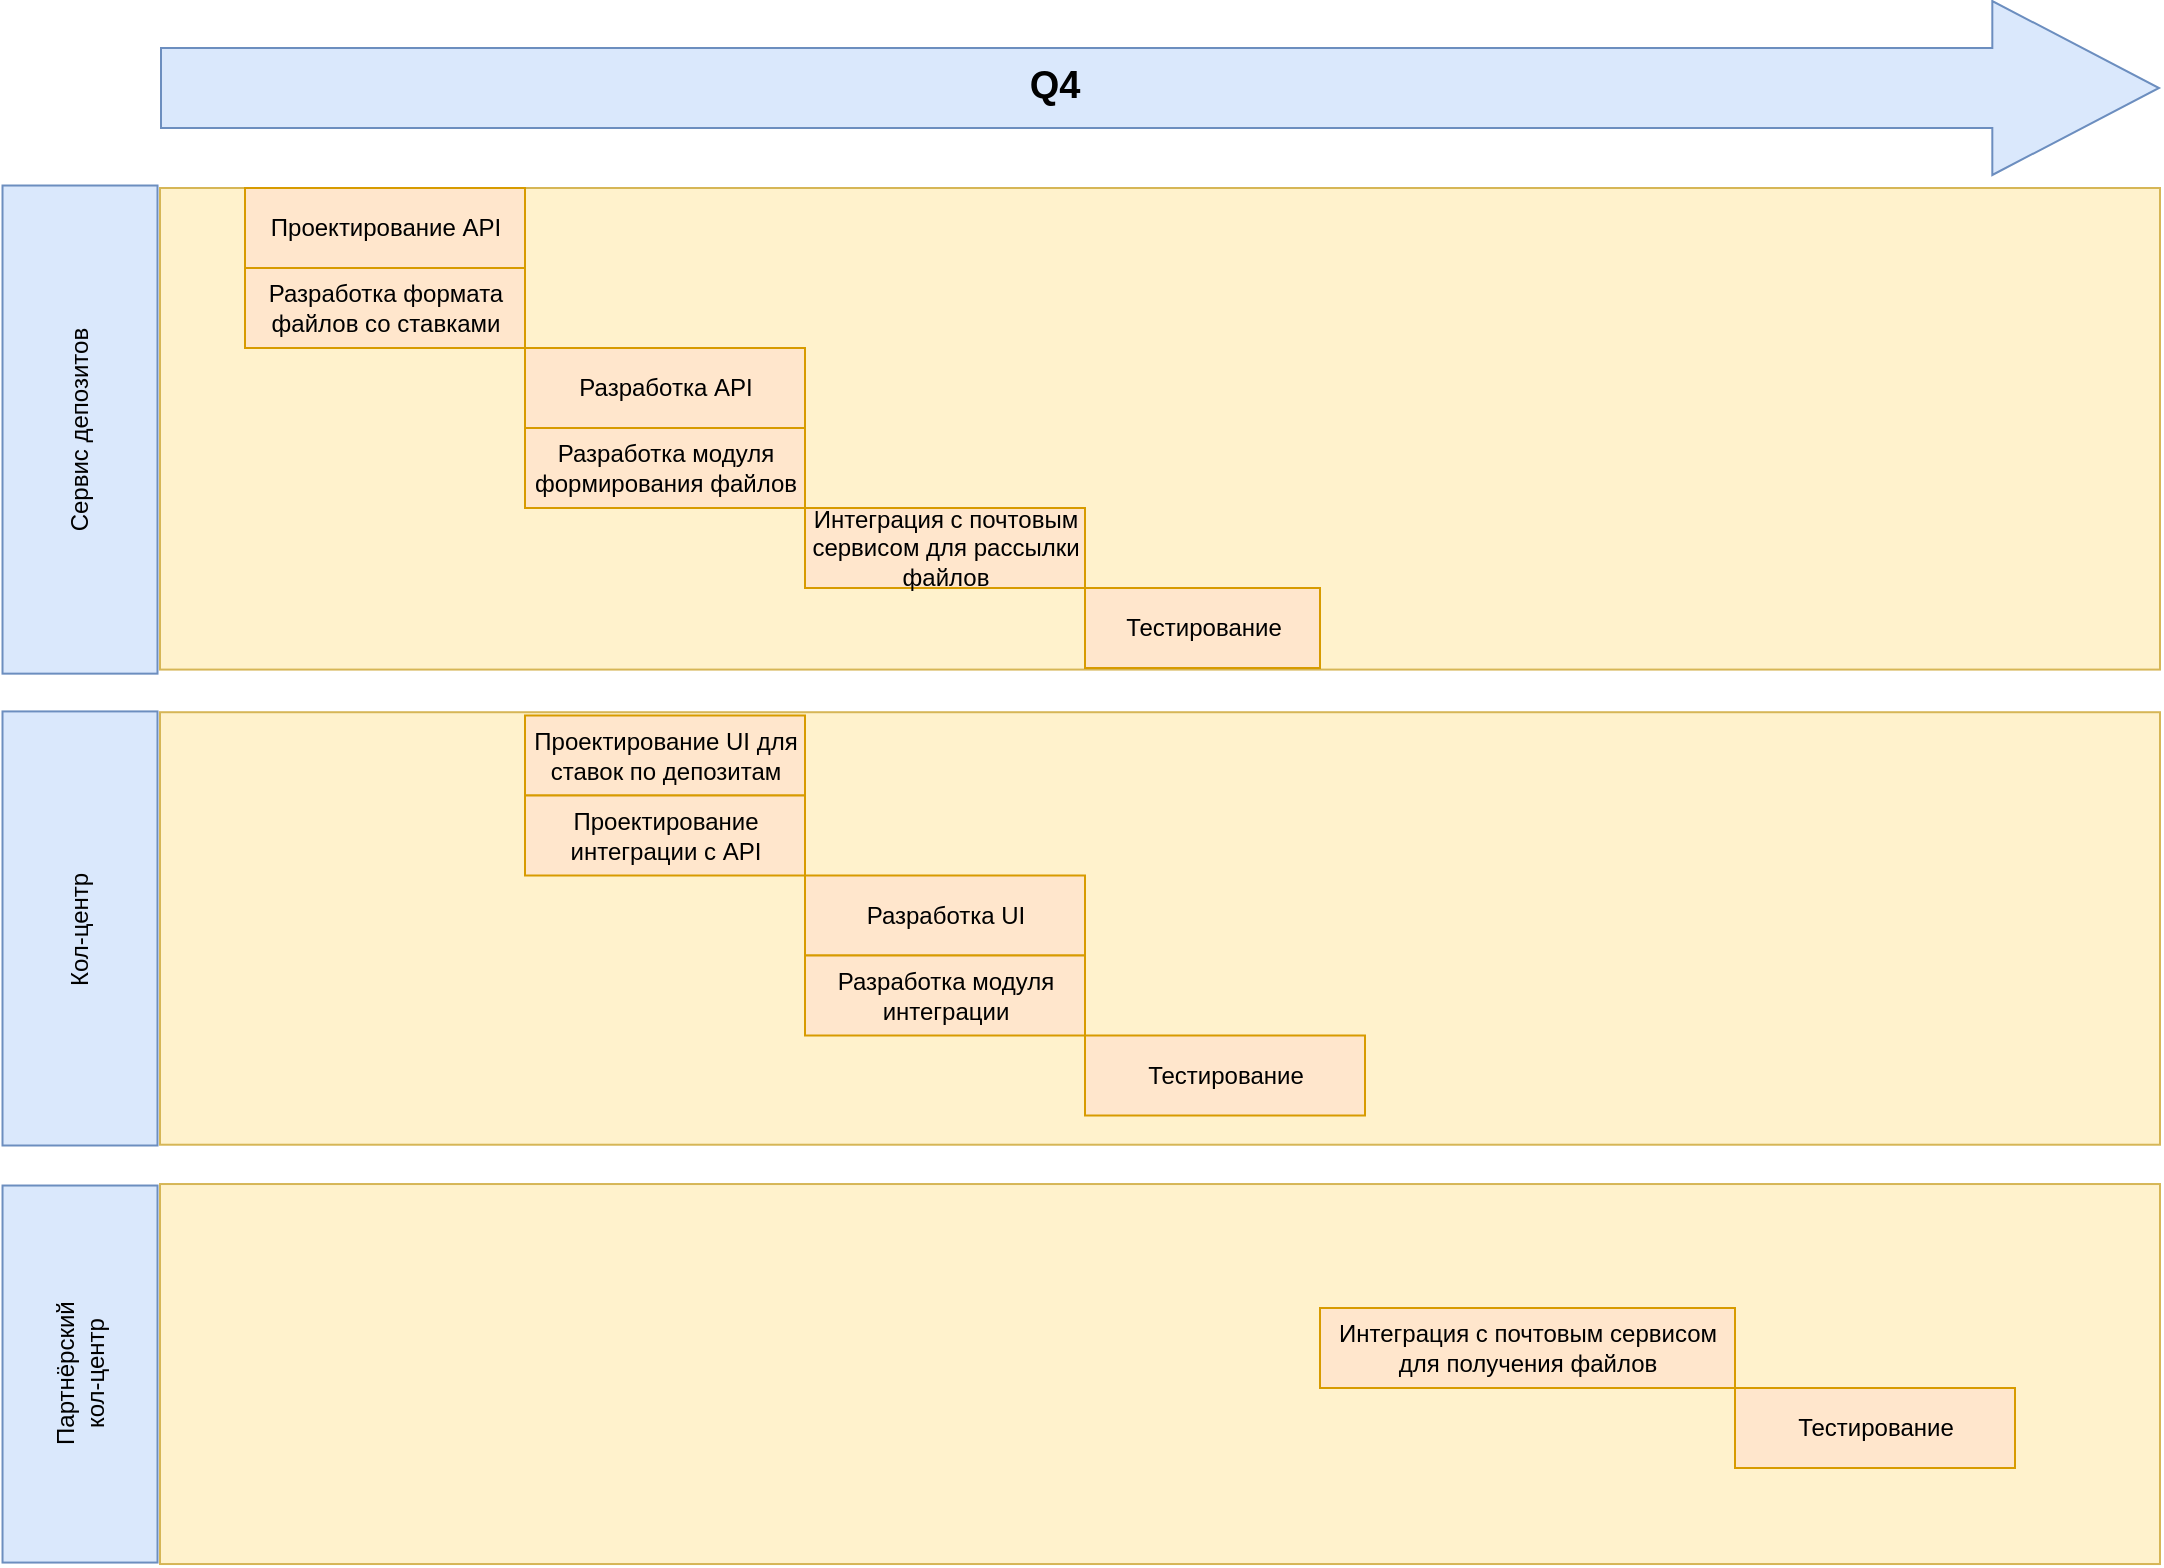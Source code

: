 <mxfile version="26.0.16">
  <diagram name="Page-1" id="drOO9LwArcy8uRbXr-kz">
    <mxGraphModel dx="2954" dy="1196" grid="1" gridSize="10" guides="1" tooltips="1" connect="1" arrows="1" fold="1" page="1" pageScale="1" pageWidth="850" pageHeight="1100" math="0" shadow="0">
      <root>
        <mxCell id="0" />
        <mxCell id="1" parent="0" />
        <mxCell id="3qAHfcr1YTJPKrJtHKaB-3" value="" style="rounded=0;whiteSpace=wrap;html=1;fillColor=#fff2cc;strokeColor=#d6b656;" vertex="1" parent="1">
          <mxGeometry x="120" y="778.02" width="1000" height="190" as="geometry" />
        </mxCell>
        <mxCell id="3qAHfcr1YTJPKrJtHKaB-2" value="" style="rounded=0;whiteSpace=wrap;html=1;fillColor=#fff2cc;strokeColor=#d6b656;" vertex="1" parent="1">
          <mxGeometry x="120" y="542.11" width="1000" height="216.25" as="geometry" />
        </mxCell>
        <mxCell id="3qAHfcr1YTJPKrJtHKaB-1" value="" style="rounded=0;whiteSpace=wrap;html=1;fillColor=#fff2cc;strokeColor=#d6b656;" vertex="1" parent="1">
          <mxGeometry x="120" y="280" width="1000" height="240.79" as="geometry" />
        </mxCell>
        <mxCell id="AgyKP2Gu1kKib5UQw0mA-1" value="" style="shape=flexArrow;endArrow=classic;html=1;rounded=0;endWidth=46;endSize=27.447;width=40;fillColor=#dae8fc;strokeColor=#6c8ebf;" parent="1" edge="1">
          <mxGeometry width="50" height="50" relative="1" as="geometry">
            <mxPoint x="120" y="230" as="sourcePoint" />
            <mxPoint x="1120" y="230" as="targetPoint" />
          </mxGeometry>
        </mxCell>
        <mxCell id="AgyKP2Gu1kKib5UQw0mA-24" value="Q4" style="edgeLabel;html=1;align=center;verticalAlign=middle;resizable=0;points=[];fontStyle=1;fontSize=19;labelBackgroundColor=none;" parent="AgyKP2Gu1kKib5UQw0mA-1" vertex="1" connectable="0">
          <mxGeometry x="-0.106" y="1" relative="1" as="geometry">
            <mxPoint as="offset" />
          </mxGeometry>
        </mxCell>
        <mxCell id="AgyKP2Gu1kKib5UQw0mA-2" value="Сервис депозитов" style="rounded=0;whiteSpace=wrap;html=1;direction=west;rotation=270;fillColor=#dae8fc;strokeColor=#6c8ebf;" parent="1" vertex="1">
          <mxGeometry x="-42.03" y="362.04" width="244.07" height="77.5" as="geometry" />
        </mxCell>
        <mxCell id="AgyKP2Gu1kKib5UQw0mA-3" value="Проектирование API" style="rounded=0;whiteSpace=wrap;html=1;fillColor=#ffe6cc;strokeColor=#d79b00;" parent="1" vertex="1">
          <mxGeometry x="162.5" y="280" width="140" height="40" as="geometry" />
        </mxCell>
        <mxCell id="AgyKP2Gu1kKib5UQw0mA-4" value="Разработка формата файлов со ставками" style="rounded=0;whiteSpace=wrap;html=1;fillColor=#ffe6cc;strokeColor=#d79b00;" parent="1" vertex="1">
          <mxGeometry x="162.5" y="320" width="140" height="40" as="geometry" />
        </mxCell>
        <mxCell id="AgyKP2Gu1kKib5UQw0mA-6" value="Разработка API" style="rounded=0;whiteSpace=wrap;html=1;fillColor=#ffe6cc;strokeColor=#d79b00;" parent="1" vertex="1">
          <mxGeometry x="302.5" y="360" width="140" height="40" as="geometry" />
        </mxCell>
        <mxCell id="AgyKP2Gu1kKib5UQw0mA-7" value="Интеграция с почтовым сервисом для&amp;nbsp;&lt;span style=&quot;background-color: transparent; color: light-dark(rgb(0, 0, 0), rgb(255, 255, 255));&quot;&gt;рассылки файлов&lt;/span&gt;" style="rounded=0;whiteSpace=wrap;html=1;fillColor=#ffe6cc;strokeColor=#d79b00;" parent="1" vertex="1">
          <mxGeometry x="442.5" y="440" width="140" height="40" as="geometry" />
        </mxCell>
        <mxCell id="AgyKP2Gu1kKib5UQw0mA-8" value="Разработка модуля формирования файлов" style="rounded=0;whiteSpace=wrap;html=1;fillColor=#ffe6cc;strokeColor=#d79b00;" parent="1" vertex="1">
          <mxGeometry x="302.5" y="400" width="140" height="40" as="geometry" />
        </mxCell>
        <mxCell id="AgyKP2Gu1kKib5UQw0mA-9" value="Кол-центр" style="rounded=0;whiteSpace=wrap;html=1;direction=west;rotation=270;fillColor=#dae8fc;strokeColor=#6c8ebf;" parent="1" vertex="1">
          <mxGeometry x="-28.52" y="611.48" width="217.04" height="77.5" as="geometry" />
        </mxCell>
        <mxCell id="AgyKP2Gu1kKib5UQw0mA-10" value="Проектирование UI для ставок по депозитам" style="rounded=0;whiteSpace=wrap;html=1;fillColor=#ffe6cc;strokeColor=#d79b00;" parent="1" vertex="1">
          <mxGeometry x="302.5" y="543.75" width="140" height="40" as="geometry" />
        </mxCell>
        <mxCell id="AgyKP2Gu1kKib5UQw0mA-11" value="Проектирование интеграции с API" style="rounded=0;whiteSpace=wrap;html=1;fillColor=#ffe6cc;strokeColor=#d79b00;" parent="1" vertex="1">
          <mxGeometry x="302.5" y="583.75" width="140" height="40" as="geometry" />
        </mxCell>
        <mxCell id="AgyKP2Gu1kKib5UQw0mA-12" value="Разработка UI" style="rounded=0;whiteSpace=wrap;html=1;fillColor=#ffe6cc;strokeColor=#d79b00;" parent="1" vertex="1">
          <mxGeometry x="442.5" y="623.75" width="140" height="40" as="geometry" />
        </mxCell>
        <mxCell id="AgyKP2Gu1kKib5UQw0mA-13" value="Разработка модуля интеграции" style="rounded=0;whiteSpace=wrap;html=1;fillColor=#ffe6cc;strokeColor=#d79b00;" parent="1" vertex="1">
          <mxGeometry x="442.5" y="663.75" width="140" height="40" as="geometry" />
        </mxCell>
        <mxCell id="AgyKP2Gu1kKib5UQw0mA-15" value="Партнёрский&lt;div&gt;кол-центр&lt;/div&gt;" style="rounded=0;whiteSpace=wrap;html=1;direction=west;rotation=270;fillColor=#dae8fc;strokeColor=#6c8ebf;" parent="1" vertex="1">
          <mxGeometry x="-14.25" y="834.27" width="188.52" height="77.5" as="geometry" />
        </mxCell>
        <mxCell id="AgyKP2Gu1kKib5UQw0mA-16" value="Интеграция с почтовым сервисом для получения файлов" style="rounded=0;whiteSpace=wrap;html=1;fillColor=#ffe6cc;strokeColor=#d79b00;" parent="1" vertex="1">
          <mxGeometry x="700" y="840" width="207.5" height="40" as="geometry" />
        </mxCell>
        <mxCell id="AgyKP2Gu1kKib5UQw0mA-19" value="Тестирование" style="rounded=0;whiteSpace=wrap;html=1;fillColor=#ffe6cc;strokeColor=#d79b00;" parent="1" vertex="1">
          <mxGeometry x="582.5" y="703.75" width="140" height="40" as="geometry" />
        </mxCell>
        <mxCell id="AgyKP2Gu1kKib5UQw0mA-20" value="Тестирование" style="rounded=0;whiteSpace=wrap;html=1;fillColor=#ffe6cc;strokeColor=#d79b00;" parent="1" vertex="1">
          <mxGeometry x="907.5" y="880" width="140" height="40" as="geometry" />
        </mxCell>
        <mxCell id="AgyKP2Gu1kKib5UQw0mA-21" value="Тестирование" style="rounded=0;whiteSpace=wrap;html=1;fillColor=#ffe6cc;strokeColor=#d79b00;" parent="1" vertex="1">
          <mxGeometry x="582.5" y="480" width="117.5" height="40" as="geometry" />
        </mxCell>
      </root>
    </mxGraphModel>
  </diagram>
</mxfile>
